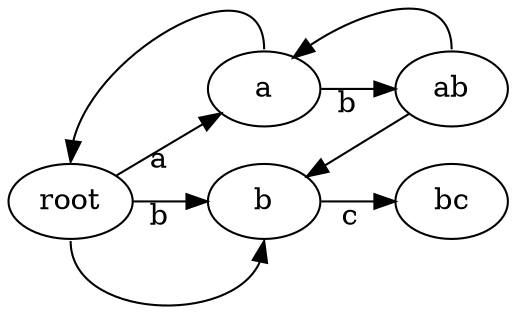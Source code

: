 digraph {
  splines=true;
  rankdir=LR;
  root [id="root"];
  a [id="a"];
  ab [id="ab"];
  b [id="b"];
  bc [id="bc"];
  root -> a [xlabel="a"];
  a -> ab [xlabel="b"];
  root -> b [xlabel="b"];
  b -> bc [xlabel="c"];

  ab:n -> a:ne [id="ab2a" constraint=false];
  a:n -> root:n [id="a2root" constraint=false];
  root:s -> b:s [id="root2b" constraint=false];
  ab -> b [id="ab2b" constraint=false];
}
